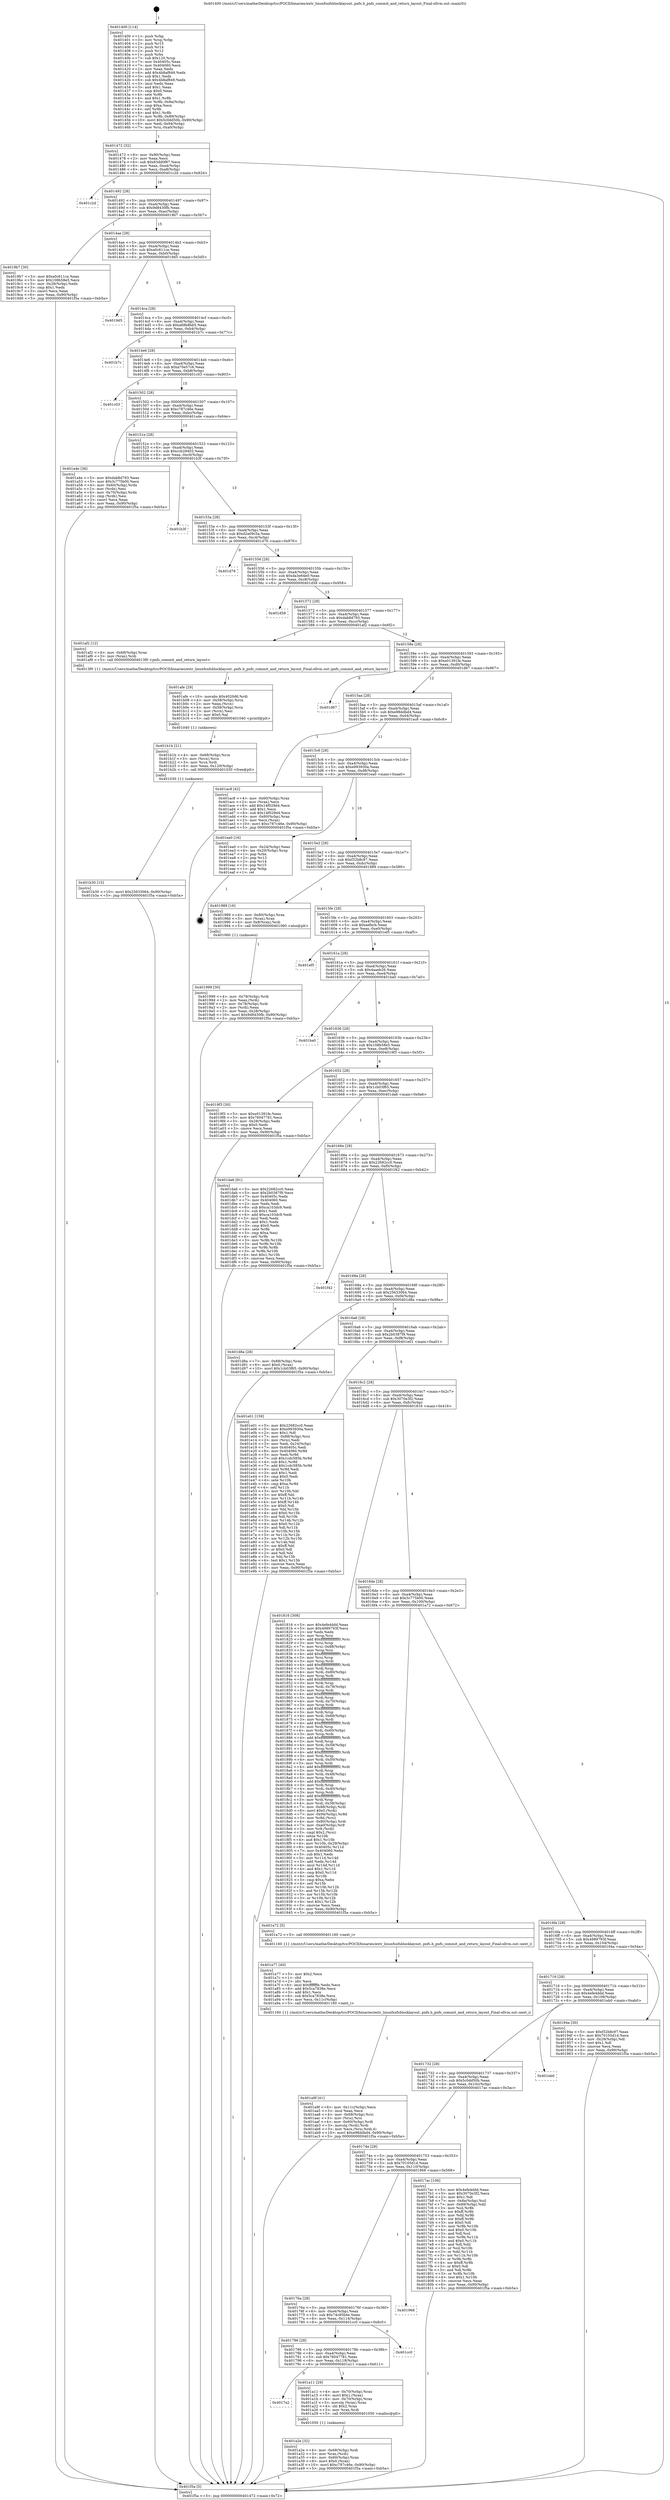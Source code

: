 digraph "0x401400" {
  label = "0x401400 (/mnt/c/Users/mathe/Desktop/tcc/POCII/binaries/extr_linuxfsnfsblocklayout..pnfs.h_pnfs_commit_and_return_layout_Final-ollvm.out::main(0))"
  labelloc = "t"
  node[shape=record]

  Entry [label="",width=0.3,height=0.3,shape=circle,fillcolor=black,style=filled]
  "0x401472" [label="{
     0x401472 [32]\l
     | [instrs]\l
     &nbsp;&nbsp;0x401472 \<+6\>: mov -0x90(%rbp),%eax\l
     &nbsp;&nbsp;0x401478 \<+2\>: mov %eax,%ecx\l
     &nbsp;&nbsp;0x40147a \<+6\>: sub $0x83dd0f87,%ecx\l
     &nbsp;&nbsp;0x401480 \<+6\>: mov %eax,-0xa4(%rbp)\l
     &nbsp;&nbsp;0x401486 \<+6\>: mov %ecx,-0xa8(%rbp)\l
     &nbsp;&nbsp;0x40148c \<+6\>: je 0000000000401c2d \<main+0x82d\>\l
  }"]
  "0x401c2d" [label="{
     0x401c2d\l
  }", style=dashed]
  "0x401492" [label="{
     0x401492 [28]\l
     | [instrs]\l
     &nbsp;&nbsp;0x401492 \<+5\>: jmp 0000000000401497 \<main+0x97\>\l
     &nbsp;&nbsp;0x401497 \<+6\>: mov -0xa4(%rbp),%eax\l
     &nbsp;&nbsp;0x40149d \<+5\>: sub $0x9d8430fb,%eax\l
     &nbsp;&nbsp;0x4014a2 \<+6\>: mov %eax,-0xac(%rbp)\l
     &nbsp;&nbsp;0x4014a8 \<+6\>: je 00000000004019b7 \<main+0x5b7\>\l
  }"]
  Exit [label="",width=0.3,height=0.3,shape=circle,fillcolor=black,style=filled,peripheries=2]
  "0x4019b7" [label="{
     0x4019b7 [30]\l
     | [instrs]\l
     &nbsp;&nbsp;0x4019b7 \<+5\>: mov $0xa0c611ce,%eax\l
     &nbsp;&nbsp;0x4019bc \<+5\>: mov $0x108b58e5,%ecx\l
     &nbsp;&nbsp;0x4019c1 \<+3\>: mov -0x28(%rbp),%edx\l
     &nbsp;&nbsp;0x4019c4 \<+3\>: cmp $0x1,%edx\l
     &nbsp;&nbsp;0x4019c7 \<+3\>: cmovl %ecx,%eax\l
     &nbsp;&nbsp;0x4019ca \<+6\>: mov %eax,-0x90(%rbp)\l
     &nbsp;&nbsp;0x4019d0 \<+5\>: jmp 0000000000401f5a \<main+0xb5a\>\l
  }"]
  "0x4014ae" [label="{
     0x4014ae [28]\l
     | [instrs]\l
     &nbsp;&nbsp;0x4014ae \<+5\>: jmp 00000000004014b3 \<main+0xb3\>\l
     &nbsp;&nbsp;0x4014b3 \<+6\>: mov -0xa4(%rbp),%eax\l
     &nbsp;&nbsp;0x4014b9 \<+5\>: sub $0xa0c611ce,%eax\l
     &nbsp;&nbsp;0x4014be \<+6\>: mov %eax,-0xb0(%rbp)\l
     &nbsp;&nbsp;0x4014c4 \<+6\>: je 00000000004019d5 \<main+0x5d5\>\l
  }"]
  "0x401b30" [label="{
     0x401b30 [15]\l
     | [instrs]\l
     &nbsp;&nbsp;0x401b30 \<+10\>: movl $0x25633064,-0x90(%rbp)\l
     &nbsp;&nbsp;0x401b3a \<+5\>: jmp 0000000000401f5a \<main+0xb5a\>\l
  }"]
  "0x4019d5" [label="{
     0x4019d5\l
  }", style=dashed]
  "0x4014ca" [label="{
     0x4014ca [28]\l
     | [instrs]\l
     &nbsp;&nbsp;0x4014ca \<+5\>: jmp 00000000004014cf \<main+0xcf\>\l
     &nbsp;&nbsp;0x4014cf \<+6\>: mov -0xa4(%rbp),%eax\l
     &nbsp;&nbsp;0x4014d5 \<+5\>: sub $0xa68b8bb5,%eax\l
     &nbsp;&nbsp;0x4014da \<+6\>: mov %eax,-0xb4(%rbp)\l
     &nbsp;&nbsp;0x4014e0 \<+6\>: je 0000000000401b7c \<main+0x77c\>\l
  }"]
  "0x401b1b" [label="{
     0x401b1b [21]\l
     | [instrs]\l
     &nbsp;&nbsp;0x401b1b \<+4\>: mov -0x68(%rbp),%rcx\l
     &nbsp;&nbsp;0x401b1f \<+3\>: mov (%rcx),%rcx\l
     &nbsp;&nbsp;0x401b22 \<+3\>: mov %rcx,%rdi\l
     &nbsp;&nbsp;0x401b25 \<+6\>: mov %eax,-0x120(%rbp)\l
     &nbsp;&nbsp;0x401b2b \<+5\>: call 0000000000401030 \<free@plt\>\l
     | [calls]\l
     &nbsp;&nbsp;0x401030 \{1\} (unknown)\l
  }"]
  "0x401b7c" [label="{
     0x401b7c\l
  }", style=dashed]
  "0x4014e6" [label="{
     0x4014e6 [28]\l
     | [instrs]\l
     &nbsp;&nbsp;0x4014e6 \<+5\>: jmp 00000000004014eb \<main+0xeb\>\l
     &nbsp;&nbsp;0x4014eb \<+6\>: mov -0xa4(%rbp),%eax\l
     &nbsp;&nbsp;0x4014f1 \<+5\>: sub $0xa70e57c6,%eax\l
     &nbsp;&nbsp;0x4014f6 \<+6\>: mov %eax,-0xb8(%rbp)\l
     &nbsp;&nbsp;0x4014fc \<+6\>: je 0000000000401c03 \<main+0x803\>\l
  }"]
  "0x401afe" [label="{
     0x401afe [29]\l
     | [instrs]\l
     &nbsp;&nbsp;0x401afe \<+10\>: movabs $0x4020d6,%rdi\l
     &nbsp;&nbsp;0x401b08 \<+4\>: mov -0x58(%rbp),%rcx\l
     &nbsp;&nbsp;0x401b0c \<+2\>: mov %eax,(%rcx)\l
     &nbsp;&nbsp;0x401b0e \<+4\>: mov -0x58(%rbp),%rcx\l
     &nbsp;&nbsp;0x401b12 \<+2\>: mov (%rcx),%esi\l
     &nbsp;&nbsp;0x401b14 \<+2\>: mov $0x0,%al\l
     &nbsp;&nbsp;0x401b16 \<+5\>: call 0000000000401040 \<printf@plt\>\l
     | [calls]\l
     &nbsp;&nbsp;0x401040 \{1\} (unknown)\l
  }"]
  "0x401c03" [label="{
     0x401c03\l
  }", style=dashed]
  "0x401502" [label="{
     0x401502 [28]\l
     | [instrs]\l
     &nbsp;&nbsp;0x401502 \<+5\>: jmp 0000000000401507 \<main+0x107\>\l
     &nbsp;&nbsp;0x401507 \<+6\>: mov -0xa4(%rbp),%eax\l
     &nbsp;&nbsp;0x40150d \<+5\>: sub $0xc787c46e,%eax\l
     &nbsp;&nbsp;0x401512 \<+6\>: mov %eax,-0xbc(%rbp)\l
     &nbsp;&nbsp;0x401518 \<+6\>: je 0000000000401a4e \<main+0x64e\>\l
  }"]
  "0x401a9f" [label="{
     0x401a9f [41]\l
     | [instrs]\l
     &nbsp;&nbsp;0x401a9f \<+6\>: mov -0x11c(%rbp),%ecx\l
     &nbsp;&nbsp;0x401aa5 \<+3\>: imul %eax,%ecx\l
     &nbsp;&nbsp;0x401aa8 \<+4\>: mov -0x68(%rbp),%rsi\l
     &nbsp;&nbsp;0x401aac \<+3\>: mov (%rsi),%rsi\l
     &nbsp;&nbsp;0x401aaf \<+4\>: mov -0x60(%rbp),%rdi\l
     &nbsp;&nbsp;0x401ab3 \<+3\>: movslq (%rdi),%rdi\l
     &nbsp;&nbsp;0x401ab6 \<+3\>: mov %ecx,(%rsi,%rdi,4)\l
     &nbsp;&nbsp;0x401ab9 \<+10\>: movl $0xe98ddbd4,-0x90(%rbp)\l
     &nbsp;&nbsp;0x401ac3 \<+5\>: jmp 0000000000401f5a \<main+0xb5a\>\l
  }"]
  "0x401a4e" [label="{
     0x401a4e [36]\l
     | [instrs]\l
     &nbsp;&nbsp;0x401a4e \<+5\>: mov $0xdab8d793,%eax\l
     &nbsp;&nbsp;0x401a53 \<+5\>: mov $0x3c775b00,%ecx\l
     &nbsp;&nbsp;0x401a58 \<+4\>: mov -0x60(%rbp),%rdx\l
     &nbsp;&nbsp;0x401a5c \<+2\>: mov (%rdx),%esi\l
     &nbsp;&nbsp;0x401a5e \<+4\>: mov -0x70(%rbp),%rdx\l
     &nbsp;&nbsp;0x401a62 \<+2\>: cmp (%rdx),%esi\l
     &nbsp;&nbsp;0x401a64 \<+3\>: cmovl %ecx,%eax\l
     &nbsp;&nbsp;0x401a67 \<+6\>: mov %eax,-0x90(%rbp)\l
     &nbsp;&nbsp;0x401a6d \<+5\>: jmp 0000000000401f5a \<main+0xb5a\>\l
  }"]
  "0x40151e" [label="{
     0x40151e [28]\l
     | [instrs]\l
     &nbsp;&nbsp;0x40151e \<+5\>: jmp 0000000000401523 \<main+0x123\>\l
     &nbsp;&nbsp;0x401523 \<+6\>: mov -0xa4(%rbp),%eax\l
     &nbsp;&nbsp;0x401529 \<+5\>: sub $0xccb28403,%eax\l
     &nbsp;&nbsp;0x40152e \<+6\>: mov %eax,-0xc0(%rbp)\l
     &nbsp;&nbsp;0x401534 \<+6\>: je 0000000000401b3f \<main+0x73f\>\l
  }"]
  "0x401a77" [label="{
     0x401a77 [40]\l
     | [instrs]\l
     &nbsp;&nbsp;0x401a77 \<+5\>: mov $0x2,%ecx\l
     &nbsp;&nbsp;0x401a7c \<+1\>: cltd\l
     &nbsp;&nbsp;0x401a7d \<+2\>: idiv %ecx\l
     &nbsp;&nbsp;0x401a7f \<+6\>: imul $0xfffffffe,%edx,%ecx\l
     &nbsp;&nbsp;0x401a85 \<+6\>: add $0x5ca7838e,%ecx\l
     &nbsp;&nbsp;0x401a8b \<+3\>: add $0x1,%ecx\l
     &nbsp;&nbsp;0x401a8e \<+6\>: sub $0x5ca7838e,%ecx\l
     &nbsp;&nbsp;0x401a94 \<+6\>: mov %ecx,-0x11c(%rbp)\l
     &nbsp;&nbsp;0x401a9a \<+5\>: call 0000000000401160 \<next_i\>\l
     | [calls]\l
     &nbsp;&nbsp;0x401160 \{1\} (/mnt/c/Users/mathe/Desktop/tcc/POCII/binaries/extr_linuxfsnfsblocklayout..pnfs.h_pnfs_commit_and_return_layout_Final-ollvm.out::next_i)\l
  }"]
  "0x401b3f" [label="{
     0x401b3f\l
  }", style=dashed]
  "0x40153a" [label="{
     0x40153a [28]\l
     | [instrs]\l
     &nbsp;&nbsp;0x40153a \<+5\>: jmp 000000000040153f \<main+0x13f\>\l
     &nbsp;&nbsp;0x40153f \<+6\>: mov -0xa4(%rbp),%eax\l
     &nbsp;&nbsp;0x401545 \<+5\>: sub $0xd2a09c5a,%eax\l
     &nbsp;&nbsp;0x40154a \<+6\>: mov %eax,-0xc4(%rbp)\l
     &nbsp;&nbsp;0x401550 \<+6\>: je 0000000000401d76 \<main+0x976\>\l
  }"]
  "0x401a2e" [label="{
     0x401a2e [32]\l
     | [instrs]\l
     &nbsp;&nbsp;0x401a2e \<+4\>: mov -0x68(%rbp),%rdi\l
     &nbsp;&nbsp;0x401a32 \<+3\>: mov %rax,(%rdi)\l
     &nbsp;&nbsp;0x401a35 \<+4\>: mov -0x60(%rbp),%rax\l
     &nbsp;&nbsp;0x401a39 \<+6\>: movl $0x0,(%rax)\l
     &nbsp;&nbsp;0x401a3f \<+10\>: movl $0xc787c46e,-0x90(%rbp)\l
     &nbsp;&nbsp;0x401a49 \<+5\>: jmp 0000000000401f5a \<main+0xb5a\>\l
  }"]
  "0x401d76" [label="{
     0x401d76\l
  }", style=dashed]
  "0x401556" [label="{
     0x401556 [28]\l
     | [instrs]\l
     &nbsp;&nbsp;0x401556 \<+5\>: jmp 000000000040155b \<main+0x15b\>\l
     &nbsp;&nbsp;0x40155b \<+6\>: mov -0xa4(%rbp),%eax\l
     &nbsp;&nbsp;0x401561 \<+5\>: sub $0xda3e64e0,%eax\l
     &nbsp;&nbsp;0x401566 \<+6\>: mov %eax,-0xc8(%rbp)\l
     &nbsp;&nbsp;0x40156c \<+6\>: je 0000000000401d58 \<main+0x958\>\l
  }"]
  "0x4017a2" [label="{
     0x4017a2\l
  }", style=dashed]
  "0x401d58" [label="{
     0x401d58\l
  }", style=dashed]
  "0x401572" [label="{
     0x401572 [28]\l
     | [instrs]\l
     &nbsp;&nbsp;0x401572 \<+5\>: jmp 0000000000401577 \<main+0x177\>\l
     &nbsp;&nbsp;0x401577 \<+6\>: mov -0xa4(%rbp),%eax\l
     &nbsp;&nbsp;0x40157d \<+5\>: sub $0xdab8d793,%eax\l
     &nbsp;&nbsp;0x401582 \<+6\>: mov %eax,-0xcc(%rbp)\l
     &nbsp;&nbsp;0x401588 \<+6\>: je 0000000000401af2 \<main+0x6f2\>\l
  }"]
  "0x401a11" [label="{
     0x401a11 [29]\l
     | [instrs]\l
     &nbsp;&nbsp;0x401a11 \<+4\>: mov -0x70(%rbp),%rax\l
     &nbsp;&nbsp;0x401a15 \<+6\>: movl $0x1,(%rax)\l
     &nbsp;&nbsp;0x401a1b \<+4\>: mov -0x70(%rbp),%rax\l
     &nbsp;&nbsp;0x401a1f \<+3\>: movslq (%rax),%rax\l
     &nbsp;&nbsp;0x401a22 \<+4\>: shl $0x2,%rax\l
     &nbsp;&nbsp;0x401a26 \<+3\>: mov %rax,%rdi\l
     &nbsp;&nbsp;0x401a29 \<+5\>: call 0000000000401050 \<malloc@plt\>\l
     | [calls]\l
     &nbsp;&nbsp;0x401050 \{1\} (unknown)\l
  }"]
  "0x401af2" [label="{
     0x401af2 [12]\l
     | [instrs]\l
     &nbsp;&nbsp;0x401af2 \<+4\>: mov -0x68(%rbp),%rax\l
     &nbsp;&nbsp;0x401af6 \<+3\>: mov (%rax),%rdi\l
     &nbsp;&nbsp;0x401af9 \<+5\>: call 00000000004013f0 \<pnfs_commit_and_return_layout\>\l
     | [calls]\l
     &nbsp;&nbsp;0x4013f0 \{1\} (/mnt/c/Users/mathe/Desktop/tcc/POCII/binaries/extr_linuxfsnfsblocklayout..pnfs.h_pnfs_commit_and_return_layout_Final-ollvm.out::pnfs_commit_and_return_layout)\l
  }"]
  "0x40158e" [label="{
     0x40158e [28]\l
     | [instrs]\l
     &nbsp;&nbsp;0x40158e \<+5\>: jmp 0000000000401593 \<main+0x193\>\l
     &nbsp;&nbsp;0x401593 \<+6\>: mov -0xa4(%rbp),%eax\l
     &nbsp;&nbsp;0x401599 \<+5\>: sub $0xe01391fe,%eax\l
     &nbsp;&nbsp;0x40159e \<+6\>: mov %eax,-0xd0(%rbp)\l
     &nbsp;&nbsp;0x4015a4 \<+6\>: je 0000000000401d67 \<main+0x967\>\l
  }"]
  "0x401786" [label="{
     0x401786 [28]\l
     | [instrs]\l
     &nbsp;&nbsp;0x401786 \<+5\>: jmp 000000000040178b \<main+0x38b\>\l
     &nbsp;&nbsp;0x40178b \<+6\>: mov -0xa4(%rbp),%eax\l
     &nbsp;&nbsp;0x401791 \<+5\>: sub $0x76047781,%eax\l
     &nbsp;&nbsp;0x401796 \<+6\>: mov %eax,-0x118(%rbp)\l
     &nbsp;&nbsp;0x40179c \<+6\>: je 0000000000401a11 \<main+0x611\>\l
  }"]
  "0x401d67" [label="{
     0x401d67\l
  }", style=dashed]
  "0x4015aa" [label="{
     0x4015aa [28]\l
     | [instrs]\l
     &nbsp;&nbsp;0x4015aa \<+5\>: jmp 00000000004015af \<main+0x1af\>\l
     &nbsp;&nbsp;0x4015af \<+6\>: mov -0xa4(%rbp),%eax\l
     &nbsp;&nbsp;0x4015b5 \<+5\>: sub $0xe98ddbd4,%eax\l
     &nbsp;&nbsp;0x4015ba \<+6\>: mov %eax,-0xd4(%rbp)\l
     &nbsp;&nbsp;0x4015c0 \<+6\>: je 0000000000401ac8 \<main+0x6c8\>\l
  }"]
  "0x401cc0" [label="{
     0x401cc0\l
  }", style=dashed]
  "0x401ac8" [label="{
     0x401ac8 [42]\l
     | [instrs]\l
     &nbsp;&nbsp;0x401ac8 \<+4\>: mov -0x60(%rbp),%rax\l
     &nbsp;&nbsp;0x401acc \<+2\>: mov (%rax),%ecx\l
     &nbsp;&nbsp;0x401ace \<+6\>: add $0x14f029d4,%ecx\l
     &nbsp;&nbsp;0x401ad4 \<+3\>: add $0x1,%ecx\l
     &nbsp;&nbsp;0x401ad7 \<+6\>: sub $0x14f029d4,%ecx\l
     &nbsp;&nbsp;0x401add \<+4\>: mov -0x60(%rbp),%rax\l
     &nbsp;&nbsp;0x401ae1 \<+2\>: mov %ecx,(%rax)\l
     &nbsp;&nbsp;0x401ae3 \<+10\>: movl $0xc787c46e,-0x90(%rbp)\l
     &nbsp;&nbsp;0x401aed \<+5\>: jmp 0000000000401f5a \<main+0xb5a\>\l
  }"]
  "0x4015c6" [label="{
     0x4015c6 [28]\l
     | [instrs]\l
     &nbsp;&nbsp;0x4015c6 \<+5\>: jmp 00000000004015cb \<main+0x1cb\>\l
     &nbsp;&nbsp;0x4015cb \<+6\>: mov -0xa4(%rbp),%eax\l
     &nbsp;&nbsp;0x4015d1 \<+5\>: sub $0xe993930a,%eax\l
     &nbsp;&nbsp;0x4015d6 \<+6\>: mov %eax,-0xd8(%rbp)\l
     &nbsp;&nbsp;0x4015dc \<+6\>: je 0000000000401ea0 \<main+0xaa0\>\l
  }"]
  "0x40176a" [label="{
     0x40176a [28]\l
     | [instrs]\l
     &nbsp;&nbsp;0x40176a \<+5\>: jmp 000000000040176f \<main+0x36f\>\l
     &nbsp;&nbsp;0x40176f \<+6\>: mov -0xa4(%rbp),%eax\l
     &nbsp;&nbsp;0x401775 \<+5\>: sub $0x74c95b4e,%eax\l
     &nbsp;&nbsp;0x40177a \<+6\>: mov %eax,-0x114(%rbp)\l
     &nbsp;&nbsp;0x401780 \<+6\>: je 0000000000401cc0 \<main+0x8c0\>\l
  }"]
  "0x401ea0" [label="{
     0x401ea0 [16]\l
     | [instrs]\l
     &nbsp;&nbsp;0x401ea0 \<+3\>: mov -0x24(%rbp),%eax\l
     &nbsp;&nbsp;0x401ea3 \<+4\>: lea -0x20(%rbp),%rsp\l
     &nbsp;&nbsp;0x401ea7 \<+1\>: pop %rbx\l
     &nbsp;&nbsp;0x401ea8 \<+2\>: pop %r12\l
     &nbsp;&nbsp;0x401eaa \<+2\>: pop %r14\l
     &nbsp;&nbsp;0x401eac \<+2\>: pop %r15\l
     &nbsp;&nbsp;0x401eae \<+1\>: pop %rbp\l
     &nbsp;&nbsp;0x401eaf \<+1\>: ret\l
  }"]
  "0x4015e2" [label="{
     0x4015e2 [28]\l
     | [instrs]\l
     &nbsp;&nbsp;0x4015e2 \<+5\>: jmp 00000000004015e7 \<main+0x1e7\>\l
     &nbsp;&nbsp;0x4015e7 \<+6\>: mov -0xa4(%rbp),%eax\l
     &nbsp;&nbsp;0x4015ed \<+5\>: sub $0xf32b8c97,%eax\l
     &nbsp;&nbsp;0x4015f2 \<+6\>: mov %eax,-0xdc(%rbp)\l
     &nbsp;&nbsp;0x4015f8 \<+6\>: je 0000000000401989 \<main+0x589\>\l
  }"]
  "0x401968" [label="{
     0x401968\l
  }", style=dashed]
  "0x401989" [label="{
     0x401989 [16]\l
     | [instrs]\l
     &nbsp;&nbsp;0x401989 \<+4\>: mov -0x80(%rbp),%rax\l
     &nbsp;&nbsp;0x40198d \<+3\>: mov (%rax),%rax\l
     &nbsp;&nbsp;0x401990 \<+4\>: mov 0x8(%rax),%rdi\l
     &nbsp;&nbsp;0x401994 \<+5\>: call 0000000000401060 \<atoi@plt\>\l
     | [calls]\l
     &nbsp;&nbsp;0x401060 \{1\} (unknown)\l
  }"]
  "0x4015fe" [label="{
     0x4015fe [28]\l
     | [instrs]\l
     &nbsp;&nbsp;0x4015fe \<+5\>: jmp 0000000000401603 \<main+0x203\>\l
     &nbsp;&nbsp;0x401603 \<+6\>: mov -0xa4(%rbp),%eax\l
     &nbsp;&nbsp;0x401609 \<+5\>: sub $0xaefecb,%eax\l
     &nbsp;&nbsp;0x40160e \<+6\>: mov %eax,-0xe0(%rbp)\l
     &nbsp;&nbsp;0x401614 \<+6\>: je 0000000000401ef5 \<main+0xaf5\>\l
  }"]
  "0x401999" [label="{
     0x401999 [30]\l
     | [instrs]\l
     &nbsp;&nbsp;0x401999 \<+4\>: mov -0x78(%rbp),%rdi\l
     &nbsp;&nbsp;0x40199d \<+2\>: mov %eax,(%rdi)\l
     &nbsp;&nbsp;0x40199f \<+4\>: mov -0x78(%rbp),%rdi\l
     &nbsp;&nbsp;0x4019a3 \<+2\>: mov (%rdi),%eax\l
     &nbsp;&nbsp;0x4019a5 \<+3\>: mov %eax,-0x28(%rbp)\l
     &nbsp;&nbsp;0x4019a8 \<+10\>: movl $0x9d8430fb,-0x90(%rbp)\l
     &nbsp;&nbsp;0x4019b2 \<+5\>: jmp 0000000000401f5a \<main+0xb5a\>\l
  }"]
  "0x401ef5" [label="{
     0x401ef5\l
  }", style=dashed]
  "0x40161a" [label="{
     0x40161a [28]\l
     | [instrs]\l
     &nbsp;&nbsp;0x40161a \<+5\>: jmp 000000000040161f \<main+0x21f\>\l
     &nbsp;&nbsp;0x40161f \<+6\>: mov -0xa4(%rbp),%eax\l
     &nbsp;&nbsp;0x401625 \<+5\>: sub $0x4aaeb26,%eax\l
     &nbsp;&nbsp;0x40162a \<+6\>: mov %eax,-0xe4(%rbp)\l
     &nbsp;&nbsp;0x401630 \<+6\>: je 0000000000401ba0 \<main+0x7a0\>\l
  }"]
  "0x401400" [label="{
     0x401400 [114]\l
     | [instrs]\l
     &nbsp;&nbsp;0x401400 \<+1\>: push %rbp\l
     &nbsp;&nbsp;0x401401 \<+3\>: mov %rsp,%rbp\l
     &nbsp;&nbsp;0x401404 \<+2\>: push %r15\l
     &nbsp;&nbsp;0x401406 \<+2\>: push %r14\l
     &nbsp;&nbsp;0x401408 \<+2\>: push %r12\l
     &nbsp;&nbsp;0x40140a \<+1\>: push %rbx\l
     &nbsp;&nbsp;0x40140b \<+7\>: sub $0x120,%rsp\l
     &nbsp;&nbsp;0x401412 \<+7\>: mov 0x40405c,%eax\l
     &nbsp;&nbsp;0x401419 \<+7\>: mov 0x404060,%ecx\l
     &nbsp;&nbsp;0x401420 \<+2\>: mov %eax,%edx\l
     &nbsp;&nbsp;0x401422 \<+6\>: add $0x4b8af849,%edx\l
     &nbsp;&nbsp;0x401428 \<+3\>: sub $0x1,%edx\l
     &nbsp;&nbsp;0x40142b \<+6\>: sub $0x4b8af849,%edx\l
     &nbsp;&nbsp;0x401431 \<+3\>: imul %edx,%eax\l
     &nbsp;&nbsp;0x401434 \<+3\>: and $0x1,%eax\l
     &nbsp;&nbsp;0x401437 \<+3\>: cmp $0x0,%eax\l
     &nbsp;&nbsp;0x40143a \<+4\>: sete %r8b\l
     &nbsp;&nbsp;0x40143e \<+4\>: and $0x1,%r8b\l
     &nbsp;&nbsp;0x401442 \<+7\>: mov %r8b,-0x8a(%rbp)\l
     &nbsp;&nbsp;0x401449 \<+3\>: cmp $0xa,%ecx\l
     &nbsp;&nbsp;0x40144c \<+4\>: setl %r8b\l
     &nbsp;&nbsp;0x401450 \<+4\>: and $0x1,%r8b\l
     &nbsp;&nbsp;0x401454 \<+7\>: mov %r8b,-0x89(%rbp)\l
     &nbsp;&nbsp;0x40145b \<+10\>: movl $0x5c0dd50b,-0x90(%rbp)\l
     &nbsp;&nbsp;0x401465 \<+6\>: mov %edi,-0x94(%rbp)\l
     &nbsp;&nbsp;0x40146b \<+7\>: mov %rsi,-0xa0(%rbp)\l
  }"]
  "0x401ba0" [label="{
     0x401ba0\l
  }", style=dashed]
  "0x401636" [label="{
     0x401636 [28]\l
     | [instrs]\l
     &nbsp;&nbsp;0x401636 \<+5\>: jmp 000000000040163b \<main+0x23b\>\l
     &nbsp;&nbsp;0x40163b \<+6\>: mov -0xa4(%rbp),%eax\l
     &nbsp;&nbsp;0x401641 \<+5\>: sub $0x108b58e5,%eax\l
     &nbsp;&nbsp;0x401646 \<+6\>: mov %eax,-0xe8(%rbp)\l
     &nbsp;&nbsp;0x40164c \<+6\>: je 00000000004019f3 \<main+0x5f3\>\l
  }"]
  "0x401f5a" [label="{
     0x401f5a [5]\l
     | [instrs]\l
     &nbsp;&nbsp;0x401f5a \<+5\>: jmp 0000000000401472 \<main+0x72\>\l
  }"]
  "0x4019f3" [label="{
     0x4019f3 [30]\l
     | [instrs]\l
     &nbsp;&nbsp;0x4019f3 \<+5\>: mov $0xe01391fe,%eax\l
     &nbsp;&nbsp;0x4019f8 \<+5\>: mov $0x76047781,%ecx\l
     &nbsp;&nbsp;0x4019fd \<+3\>: mov -0x28(%rbp),%edx\l
     &nbsp;&nbsp;0x401a00 \<+3\>: cmp $0x0,%edx\l
     &nbsp;&nbsp;0x401a03 \<+3\>: cmove %ecx,%eax\l
     &nbsp;&nbsp;0x401a06 \<+6\>: mov %eax,-0x90(%rbp)\l
     &nbsp;&nbsp;0x401a0c \<+5\>: jmp 0000000000401f5a \<main+0xb5a\>\l
  }"]
  "0x401652" [label="{
     0x401652 [28]\l
     | [instrs]\l
     &nbsp;&nbsp;0x401652 \<+5\>: jmp 0000000000401657 \<main+0x257\>\l
     &nbsp;&nbsp;0x401657 \<+6\>: mov -0xa4(%rbp),%eax\l
     &nbsp;&nbsp;0x40165d \<+5\>: sub $0x1cb03f65,%eax\l
     &nbsp;&nbsp;0x401662 \<+6\>: mov %eax,-0xec(%rbp)\l
     &nbsp;&nbsp;0x401668 \<+6\>: je 0000000000401da6 \<main+0x9a6\>\l
  }"]
  "0x40174e" [label="{
     0x40174e [28]\l
     | [instrs]\l
     &nbsp;&nbsp;0x40174e \<+5\>: jmp 0000000000401753 \<main+0x353\>\l
     &nbsp;&nbsp;0x401753 \<+6\>: mov -0xa4(%rbp),%eax\l
     &nbsp;&nbsp;0x401759 \<+5\>: sub $0x70105d1d,%eax\l
     &nbsp;&nbsp;0x40175e \<+6\>: mov %eax,-0x110(%rbp)\l
     &nbsp;&nbsp;0x401764 \<+6\>: je 0000000000401968 \<main+0x568\>\l
  }"]
  "0x401da6" [label="{
     0x401da6 [91]\l
     | [instrs]\l
     &nbsp;&nbsp;0x401da6 \<+5\>: mov $0x22682cc0,%eax\l
     &nbsp;&nbsp;0x401dab \<+5\>: mov $0x2b0387f9,%ecx\l
     &nbsp;&nbsp;0x401db0 \<+7\>: mov 0x40405c,%edx\l
     &nbsp;&nbsp;0x401db7 \<+7\>: mov 0x404060,%esi\l
     &nbsp;&nbsp;0x401dbe \<+2\>: mov %edx,%edi\l
     &nbsp;&nbsp;0x401dc0 \<+6\>: sub $0xca103dc9,%edi\l
     &nbsp;&nbsp;0x401dc6 \<+3\>: sub $0x1,%edi\l
     &nbsp;&nbsp;0x401dc9 \<+6\>: add $0xca103dc9,%edi\l
     &nbsp;&nbsp;0x401dcf \<+3\>: imul %edi,%edx\l
     &nbsp;&nbsp;0x401dd2 \<+3\>: and $0x1,%edx\l
     &nbsp;&nbsp;0x401dd5 \<+3\>: cmp $0x0,%edx\l
     &nbsp;&nbsp;0x401dd8 \<+4\>: sete %r8b\l
     &nbsp;&nbsp;0x401ddc \<+3\>: cmp $0xa,%esi\l
     &nbsp;&nbsp;0x401ddf \<+4\>: setl %r9b\l
     &nbsp;&nbsp;0x401de3 \<+3\>: mov %r8b,%r10b\l
     &nbsp;&nbsp;0x401de6 \<+3\>: and %r9b,%r10b\l
     &nbsp;&nbsp;0x401de9 \<+3\>: xor %r9b,%r8b\l
     &nbsp;&nbsp;0x401dec \<+3\>: or %r8b,%r10b\l
     &nbsp;&nbsp;0x401def \<+4\>: test $0x1,%r10b\l
     &nbsp;&nbsp;0x401df3 \<+3\>: cmovne %ecx,%eax\l
     &nbsp;&nbsp;0x401df6 \<+6\>: mov %eax,-0x90(%rbp)\l
     &nbsp;&nbsp;0x401dfc \<+5\>: jmp 0000000000401f5a \<main+0xb5a\>\l
  }"]
  "0x40166e" [label="{
     0x40166e [28]\l
     | [instrs]\l
     &nbsp;&nbsp;0x40166e \<+5\>: jmp 0000000000401673 \<main+0x273\>\l
     &nbsp;&nbsp;0x401673 \<+6\>: mov -0xa4(%rbp),%eax\l
     &nbsp;&nbsp;0x401679 \<+5\>: sub $0x22682cc0,%eax\l
     &nbsp;&nbsp;0x40167e \<+6\>: mov %eax,-0xf0(%rbp)\l
     &nbsp;&nbsp;0x401684 \<+6\>: je 0000000000401f42 \<main+0xb42\>\l
  }"]
  "0x4017ac" [label="{
     0x4017ac [106]\l
     | [instrs]\l
     &nbsp;&nbsp;0x4017ac \<+5\>: mov $0x4efe4ddd,%eax\l
     &nbsp;&nbsp;0x4017b1 \<+5\>: mov $0x3070e3f2,%ecx\l
     &nbsp;&nbsp;0x4017b6 \<+2\>: mov $0x1,%dl\l
     &nbsp;&nbsp;0x4017b8 \<+7\>: mov -0x8a(%rbp),%sil\l
     &nbsp;&nbsp;0x4017bf \<+7\>: mov -0x89(%rbp),%dil\l
     &nbsp;&nbsp;0x4017c6 \<+3\>: mov %sil,%r8b\l
     &nbsp;&nbsp;0x4017c9 \<+4\>: xor $0xff,%r8b\l
     &nbsp;&nbsp;0x4017cd \<+3\>: mov %dil,%r9b\l
     &nbsp;&nbsp;0x4017d0 \<+4\>: xor $0xff,%r9b\l
     &nbsp;&nbsp;0x4017d4 \<+3\>: xor $0x0,%dl\l
     &nbsp;&nbsp;0x4017d7 \<+3\>: mov %r8b,%r10b\l
     &nbsp;&nbsp;0x4017da \<+4\>: and $0x0,%r10b\l
     &nbsp;&nbsp;0x4017de \<+3\>: and %dl,%sil\l
     &nbsp;&nbsp;0x4017e1 \<+3\>: mov %r9b,%r11b\l
     &nbsp;&nbsp;0x4017e4 \<+4\>: and $0x0,%r11b\l
     &nbsp;&nbsp;0x4017e8 \<+3\>: and %dl,%dil\l
     &nbsp;&nbsp;0x4017eb \<+3\>: or %sil,%r10b\l
     &nbsp;&nbsp;0x4017ee \<+3\>: or %dil,%r11b\l
     &nbsp;&nbsp;0x4017f1 \<+3\>: xor %r11b,%r10b\l
     &nbsp;&nbsp;0x4017f4 \<+3\>: or %r9b,%r8b\l
     &nbsp;&nbsp;0x4017f7 \<+4\>: xor $0xff,%r8b\l
     &nbsp;&nbsp;0x4017fb \<+3\>: or $0x0,%dl\l
     &nbsp;&nbsp;0x4017fe \<+3\>: and %dl,%r8b\l
     &nbsp;&nbsp;0x401801 \<+3\>: or %r8b,%r10b\l
     &nbsp;&nbsp;0x401804 \<+4\>: test $0x1,%r10b\l
     &nbsp;&nbsp;0x401808 \<+3\>: cmovne %ecx,%eax\l
     &nbsp;&nbsp;0x40180b \<+6\>: mov %eax,-0x90(%rbp)\l
     &nbsp;&nbsp;0x401811 \<+5\>: jmp 0000000000401f5a \<main+0xb5a\>\l
  }"]
  "0x401f42" [label="{
     0x401f42\l
  }", style=dashed]
  "0x40168a" [label="{
     0x40168a [28]\l
     | [instrs]\l
     &nbsp;&nbsp;0x40168a \<+5\>: jmp 000000000040168f \<main+0x28f\>\l
     &nbsp;&nbsp;0x40168f \<+6\>: mov -0xa4(%rbp),%eax\l
     &nbsp;&nbsp;0x401695 \<+5\>: sub $0x25633064,%eax\l
     &nbsp;&nbsp;0x40169a \<+6\>: mov %eax,-0xf4(%rbp)\l
     &nbsp;&nbsp;0x4016a0 \<+6\>: je 0000000000401d8a \<main+0x98a\>\l
  }"]
  "0x401732" [label="{
     0x401732 [28]\l
     | [instrs]\l
     &nbsp;&nbsp;0x401732 \<+5\>: jmp 0000000000401737 \<main+0x337\>\l
     &nbsp;&nbsp;0x401737 \<+6\>: mov -0xa4(%rbp),%eax\l
     &nbsp;&nbsp;0x40173d \<+5\>: sub $0x5c0dd50b,%eax\l
     &nbsp;&nbsp;0x401742 \<+6\>: mov %eax,-0x10c(%rbp)\l
     &nbsp;&nbsp;0x401748 \<+6\>: je 00000000004017ac \<main+0x3ac\>\l
  }"]
  "0x401d8a" [label="{
     0x401d8a [28]\l
     | [instrs]\l
     &nbsp;&nbsp;0x401d8a \<+7\>: mov -0x88(%rbp),%rax\l
     &nbsp;&nbsp;0x401d91 \<+6\>: movl $0x0,(%rax)\l
     &nbsp;&nbsp;0x401d97 \<+10\>: movl $0x1cb03f65,-0x90(%rbp)\l
     &nbsp;&nbsp;0x401da1 \<+5\>: jmp 0000000000401f5a \<main+0xb5a\>\l
  }"]
  "0x4016a6" [label="{
     0x4016a6 [28]\l
     | [instrs]\l
     &nbsp;&nbsp;0x4016a6 \<+5\>: jmp 00000000004016ab \<main+0x2ab\>\l
     &nbsp;&nbsp;0x4016ab \<+6\>: mov -0xa4(%rbp),%eax\l
     &nbsp;&nbsp;0x4016b1 \<+5\>: sub $0x2b0387f9,%eax\l
     &nbsp;&nbsp;0x4016b6 \<+6\>: mov %eax,-0xf8(%rbp)\l
     &nbsp;&nbsp;0x4016bc \<+6\>: je 0000000000401e01 \<main+0xa01\>\l
  }"]
  "0x401eb0" [label="{
     0x401eb0\l
  }", style=dashed]
  "0x401e01" [label="{
     0x401e01 [159]\l
     | [instrs]\l
     &nbsp;&nbsp;0x401e01 \<+5\>: mov $0x22682cc0,%eax\l
     &nbsp;&nbsp;0x401e06 \<+5\>: mov $0xe993930a,%ecx\l
     &nbsp;&nbsp;0x401e0b \<+2\>: mov $0x1,%dl\l
     &nbsp;&nbsp;0x401e0d \<+7\>: mov -0x88(%rbp),%rsi\l
     &nbsp;&nbsp;0x401e14 \<+2\>: mov (%rsi),%edi\l
     &nbsp;&nbsp;0x401e16 \<+3\>: mov %edi,-0x24(%rbp)\l
     &nbsp;&nbsp;0x401e19 \<+7\>: mov 0x40405c,%edi\l
     &nbsp;&nbsp;0x401e20 \<+8\>: mov 0x404060,%r8d\l
     &nbsp;&nbsp;0x401e28 \<+3\>: mov %edi,%r9d\l
     &nbsp;&nbsp;0x401e2b \<+7\>: sub $0x1cdc585b,%r9d\l
     &nbsp;&nbsp;0x401e32 \<+4\>: sub $0x1,%r9d\l
     &nbsp;&nbsp;0x401e36 \<+7\>: add $0x1cdc585b,%r9d\l
     &nbsp;&nbsp;0x401e3d \<+4\>: imul %r9d,%edi\l
     &nbsp;&nbsp;0x401e41 \<+3\>: and $0x1,%edi\l
     &nbsp;&nbsp;0x401e44 \<+3\>: cmp $0x0,%edi\l
     &nbsp;&nbsp;0x401e47 \<+4\>: sete %r10b\l
     &nbsp;&nbsp;0x401e4b \<+4\>: cmp $0xa,%r8d\l
     &nbsp;&nbsp;0x401e4f \<+4\>: setl %r11b\l
     &nbsp;&nbsp;0x401e53 \<+3\>: mov %r10b,%bl\l
     &nbsp;&nbsp;0x401e56 \<+3\>: xor $0xff,%bl\l
     &nbsp;&nbsp;0x401e59 \<+3\>: mov %r11b,%r14b\l
     &nbsp;&nbsp;0x401e5c \<+4\>: xor $0xff,%r14b\l
     &nbsp;&nbsp;0x401e60 \<+3\>: xor $0x0,%dl\l
     &nbsp;&nbsp;0x401e63 \<+3\>: mov %bl,%r15b\l
     &nbsp;&nbsp;0x401e66 \<+4\>: and $0x0,%r15b\l
     &nbsp;&nbsp;0x401e6a \<+3\>: and %dl,%r10b\l
     &nbsp;&nbsp;0x401e6d \<+3\>: mov %r14b,%r12b\l
     &nbsp;&nbsp;0x401e70 \<+4\>: and $0x0,%r12b\l
     &nbsp;&nbsp;0x401e74 \<+3\>: and %dl,%r11b\l
     &nbsp;&nbsp;0x401e77 \<+3\>: or %r10b,%r15b\l
     &nbsp;&nbsp;0x401e7a \<+3\>: or %r11b,%r12b\l
     &nbsp;&nbsp;0x401e7d \<+3\>: xor %r12b,%r15b\l
     &nbsp;&nbsp;0x401e80 \<+3\>: or %r14b,%bl\l
     &nbsp;&nbsp;0x401e83 \<+3\>: xor $0xff,%bl\l
     &nbsp;&nbsp;0x401e86 \<+3\>: or $0x0,%dl\l
     &nbsp;&nbsp;0x401e89 \<+2\>: and %dl,%bl\l
     &nbsp;&nbsp;0x401e8b \<+3\>: or %bl,%r15b\l
     &nbsp;&nbsp;0x401e8e \<+4\>: test $0x1,%r15b\l
     &nbsp;&nbsp;0x401e92 \<+3\>: cmovne %ecx,%eax\l
     &nbsp;&nbsp;0x401e95 \<+6\>: mov %eax,-0x90(%rbp)\l
     &nbsp;&nbsp;0x401e9b \<+5\>: jmp 0000000000401f5a \<main+0xb5a\>\l
  }"]
  "0x4016c2" [label="{
     0x4016c2 [28]\l
     | [instrs]\l
     &nbsp;&nbsp;0x4016c2 \<+5\>: jmp 00000000004016c7 \<main+0x2c7\>\l
     &nbsp;&nbsp;0x4016c7 \<+6\>: mov -0xa4(%rbp),%eax\l
     &nbsp;&nbsp;0x4016cd \<+5\>: sub $0x3070e3f2,%eax\l
     &nbsp;&nbsp;0x4016d2 \<+6\>: mov %eax,-0xfc(%rbp)\l
     &nbsp;&nbsp;0x4016d8 \<+6\>: je 0000000000401816 \<main+0x416\>\l
  }"]
  "0x401716" [label="{
     0x401716 [28]\l
     | [instrs]\l
     &nbsp;&nbsp;0x401716 \<+5\>: jmp 000000000040171b \<main+0x31b\>\l
     &nbsp;&nbsp;0x40171b \<+6\>: mov -0xa4(%rbp),%eax\l
     &nbsp;&nbsp;0x401721 \<+5\>: sub $0x4efe4ddd,%eax\l
     &nbsp;&nbsp;0x401726 \<+6\>: mov %eax,-0x108(%rbp)\l
     &nbsp;&nbsp;0x40172c \<+6\>: je 0000000000401eb0 \<main+0xab0\>\l
  }"]
  "0x401816" [label="{
     0x401816 [308]\l
     | [instrs]\l
     &nbsp;&nbsp;0x401816 \<+5\>: mov $0x4efe4ddd,%eax\l
     &nbsp;&nbsp;0x40181b \<+5\>: mov $0x4989793f,%ecx\l
     &nbsp;&nbsp;0x401820 \<+2\>: xor %edx,%edx\l
     &nbsp;&nbsp;0x401822 \<+3\>: mov %rsp,%rsi\l
     &nbsp;&nbsp;0x401825 \<+4\>: add $0xfffffffffffffff0,%rsi\l
     &nbsp;&nbsp;0x401829 \<+3\>: mov %rsi,%rsp\l
     &nbsp;&nbsp;0x40182c \<+7\>: mov %rsi,-0x88(%rbp)\l
     &nbsp;&nbsp;0x401833 \<+3\>: mov %rsp,%rsi\l
     &nbsp;&nbsp;0x401836 \<+4\>: add $0xfffffffffffffff0,%rsi\l
     &nbsp;&nbsp;0x40183a \<+3\>: mov %rsi,%rsp\l
     &nbsp;&nbsp;0x40183d \<+3\>: mov %rsp,%rdi\l
     &nbsp;&nbsp;0x401840 \<+4\>: add $0xfffffffffffffff0,%rdi\l
     &nbsp;&nbsp;0x401844 \<+3\>: mov %rdi,%rsp\l
     &nbsp;&nbsp;0x401847 \<+4\>: mov %rdi,-0x80(%rbp)\l
     &nbsp;&nbsp;0x40184b \<+3\>: mov %rsp,%rdi\l
     &nbsp;&nbsp;0x40184e \<+4\>: add $0xfffffffffffffff0,%rdi\l
     &nbsp;&nbsp;0x401852 \<+3\>: mov %rdi,%rsp\l
     &nbsp;&nbsp;0x401855 \<+4\>: mov %rdi,-0x78(%rbp)\l
     &nbsp;&nbsp;0x401859 \<+3\>: mov %rsp,%rdi\l
     &nbsp;&nbsp;0x40185c \<+4\>: add $0xfffffffffffffff0,%rdi\l
     &nbsp;&nbsp;0x401860 \<+3\>: mov %rdi,%rsp\l
     &nbsp;&nbsp;0x401863 \<+4\>: mov %rdi,-0x70(%rbp)\l
     &nbsp;&nbsp;0x401867 \<+3\>: mov %rsp,%rdi\l
     &nbsp;&nbsp;0x40186a \<+4\>: add $0xfffffffffffffff0,%rdi\l
     &nbsp;&nbsp;0x40186e \<+3\>: mov %rdi,%rsp\l
     &nbsp;&nbsp;0x401871 \<+4\>: mov %rdi,-0x68(%rbp)\l
     &nbsp;&nbsp;0x401875 \<+3\>: mov %rsp,%rdi\l
     &nbsp;&nbsp;0x401878 \<+4\>: add $0xfffffffffffffff0,%rdi\l
     &nbsp;&nbsp;0x40187c \<+3\>: mov %rdi,%rsp\l
     &nbsp;&nbsp;0x40187f \<+4\>: mov %rdi,-0x60(%rbp)\l
     &nbsp;&nbsp;0x401883 \<+3\>: mov %rsp,%rdi\l
     &nbsp;&nbsp;0x401886 \<+4\>: add $0xfffffffffffffff0,%rdi\l
     &nbsp;&nbsp;0x40188a \<+3\>: mov %rdi,%rsp\l
     &nbsp;&nbsp;0x40188d \<+4\>: mov %rdi,-0x58(%rbp)\l
     &nbsp;&nbsp;0x401891 \<+3\>: mov %rsp,%rdi\l
     &nbsp;&nbsp;0x401894 \<+4\>: add $0xfffffffffffffff0,%rdi\l
     &nbsp;&nbsp;0x401898 \<+3\>: mov %rdi,%rsp\l
     &nbsp;&nbsp;0x40189b \<+4\>: mov %rdi,-0x50(%rbp)\l
     &nbsp;&nbsp;0x40189f \<+3\>: mov %rsp,%rdi\l
     &nbsp;&nbsp;0x4018a2 \<+4\>: add $0xfffffffffffffff0,%rdi\l
     &nbsp;&nbsp;0x4018a6 \<+3\>: mov %rdi,%rsp\l
     &nbsp;&nbsp;0x4018a9 \<+4\>: mov %rdi,-0x48(%rbp)\l
     &nbsp;&nbsp;0x4018ad \<+3\>: mov %rsp,%rdi\l
     &nbsp;&nbsp;0x4018b0 \<+4\>: add $0xfffffffffffffff0,%rdi\l
     &nbsp;&nbsp;0x4018b4 \<+3\>: mov %rdi,%rsp\l
     &nbsp;&nbsp;0x4018b7 \<+4\>: mov %rdi,-0x40(%rbp)\l
     &nbsp;&nbsp;0x4018bb \<+3\>: mov %rsp,%rdi\l
     &nbsp;&nbsp;0x4018be \<+4\>: add $0xfffffffffffffff0,%rdi\l
     &nbsp;&nbsp;0x4018c2 \<+3\>: mov %rdi,%rsp\l
     &nbsp;&nbsp;0x4018c5 \<+4\>: mov %rdi,-0x38(%rbp)\l
     &nbsp;&nbsp;0x4018c9 \<+7\>: mov -0x88(%rbp),%rdi\l
     &nbsp;&nbsp;0x4018d0 \<+6\>: movl $0x0,(%rdi)\l
     &nbsp;&nbsp;0x4018d6 \<+7\>: mov -0x94(%rbp),%r8d\l
     &nbsp;&nbsp;0x4018dd \<+3\>: mov %r8d,(%rsi)\l
     &nbsp;&nbsp;0x4018e0 \<+4\>: mov -0x80(%rbp),%rdi\l
     &nbsp;&nbsp;0x4018e4 \<+7\>: mov -0xa0(%rbp),%r9\l
     &nbsp;&nbsp;0x4018eb \<+3\>: mov %r9,(%rdi)\l
     &nbsp;&nbsp;0x4018ee \<+3\>: cmpl $0x2,(%rsi)\l
     &nbsp;&nbsp;0x4018f1 \<+4\>: setne %r10b\l
     &nbsp;&nbsp;0x4018f5 \<+4\>: and $0x1,%r10b\l
     &nbsp;&nbsp;0x4018f9 \<+4\>: mov %r10b,-0x29(%rbp)\l
     &nbsp;&nbsp;0x4018fd \<+8\>: mov 0x40405c,%r11d\l
     &nbsp;&nbsp;0x401905 \<+7\>: mov 0x404060,%ebx\l
     &nbsp;&nbsp;0x40190c \<+3\>: sub $0x1,%edx\l
     &nbsp;&nbsp;0x40190f \<+3\>: mov %r11d,%r14d\l
     &nbsp;&nbsp;0x401912 \<+3\>: add %edx,%r14d\l
     &nbsp;&nbsp;0x401915 \<+4\>: imul %r14d,%r11d\l
     &nbsp;&nbsp;0x401919 \<+4\>: and $0x1,%r11d\l
     &nbsp;&nbsp;0x40191d \<+4\>: cmp $0x0,%r11d\l
     &nbsp;&nbsp;0x401921 \<+4\>: sete %r10b\l
     &nbsp;&nbsp;0x401925 \<+3\>: cmp $0xa,%ebx\l
     &nbsp;&nbsp;0x401928 \<+4\>: setl %r15b\l
     &nbsp;&nbsp;0x40192c \<+3\>: mov %r10b,%r12b\l
     &nbsp;&nbsp;0x40192f \<+3\>: and %r15b,%r12b\l
     &nbsp;&nbsp;0x401932 \<+3\>: xor %r15b,%r10b\l
     &nbsp;&nbsp;0x401935 \<+3\>: or %r10b,%r12b\l
     &nbsp;&nbsp;0x401938 \<+4\>: test $0x1,%r12b\l
     &nbsp;&nbsp;0x40193c \<+3\>: cmovne %ecx,%eax\l
     &nbsp;&nbsp;0x40193f \<+6\>: mov %eax,-0x90(%rbp)\l
     &nbsp;&nbsp;0x401945 \<+5\>: jmp 0000000000401f5a \<main+0xb5a\>\l
  }"]
  "0x4016de" [label="{
     0x4016de [28]\l
     | [instrs]\l
     &nbsp;&nbsp;0x4016de \<+5\>: jmp 00000000004016e3 \<main+0x2e3\>\l
     &nbsp;&nbsp;0x4016e3 \<+6\>: mov -0xa4(%rbp),%eax\l
     &nbsp;&nbsp;0x4016e9 \<+5\>: sub $0x3c775b00,%eax\l
     &nbsp;&nbsp;0x4016ee \<+6\>: mov %eax,-0x100(%rbp)\l
     &nbsp;&nbsp;0x4016f4 \<+6\>: je 0000000000401a72 \<main+0x672\>\l
  }"]
  "0x40194a" [label="{
     0x40194a [30]\l
     | [instrs]\l
     &nbsp;&nbsp;0x40194a \<+5\>: mov $0xf32b8c97,%eax\l
     &nbsp;&nbsp;0x40194f \<+5\>: mov $0x70105d1d,%ecx\l
     &nbsp;&nbsp;0x401954 \<+3\>: mov -0x29(%rbp),%dl\l
     &nbsp;&nbsp;0x401957 \<+3\>: test $0x1,%dl\l
     &nbsp;&nbsp;0x40195a \<+3\>: cmovne %ecx,%eax\l
     &nbsp;&nbsp;0x40195d \<+6\>: mov %eax,-0x90(%rbp)\l
     &nbsp;&nbsp;0x401963 \<+5\>: jmp 0000000000401f5a \<main+0xb5a\>\l
  }"]
  "0x401a72" [label="{
     0x401a72 [5]\l
     | [instrs]\l
     &nbsp;&nbsp;0x401a72 \<+5\>: call 0000000000401160 \<next_i\>\l
     | [calls]\l
     &nbsp;&nbsp;0x401160 \{1\} (/mnt/c/Users/mathe/Desktop/tcc/POCII/binaries/extr_linuxfsnfsblocklayout..pnfs.h_pnfs_commit_and_return_layout_Final-ollvm.out::next_i)\l
  }"]
  "0x4016fa" [label="{
     0x4016fa [28]\l
     | [instrs]\l
     &nbsp;&nbsp;0x4016fa \<+5\>: jmp 00000000004016ff \<main+0x2ff\>\l
     &nbsp;&nbsp;0x4016ff \<+6\>: mov -0xa4(%rbp),%eax\l
     &nbsp;&nbsp;0x401705 \<+5\>: sub $0x4989793f,%eax\l
     &nbsp;&nbsp;0x40170a \<+6\>: mov %eax,-0x104(%rbp)\l
     &nbsp;&nbsp;0x401710 \<+6\>: je 000000000040194a \<main+0x54a\>\l
  }"]
  Entry -> "0x401400" [label=" 1"]
  "0x401472" -> "0x401c2d" [label=" 0"]
  "0x401472" -> "0x401492" [label=" 16"]
  "0x401ea0" -> Exit [label=" 1"]
  "0x401492" -> "0x4019b7" [label=" 1"]
  "0x401492" -> "0x4014ae" [label=" 15"]
  "0x401e01" -> "0x401f5a" [label=" 1"]
  "0x4014ae" -> "0x4019d5" [label=" 0"]
  "0x4014ae" -> "0x4014ca" [label=" 15"]
  "0x401da6" -> "0x401f5a" [label=" 1"]
  "0x4014ca" -> "0x401b7c" [label=" 0"]
  "0x4014ca" -> "0x4014e6" [label=" 15"]
  "0x401d8a" -> "0x401f5a" [label=" 1"]
  "0x4014e6" -> "0x401c03" [label=" 0"]
  "0x4014e6" -> "0x401502" [label=" 15"]
  "0x401b30" -> "0x401f5a" [label=" 1"]
  "0x401502" -> "0x401a4e" [label=" 2"]
  "0x401502" -> "0x40151e" [label=" 13"]
  "0x401b1b" -> "0x401b30" [label=" 1"]
  "0x40151e" -> "0x401b3f" [label=" 0"]
  "0x40151e" -> "0x40153a" [label=" 13"]
  "0x401afe" -> "0x401b1b" [label=" 1"]
  "0x40153a" -> "0x401d76" [label=" 0"]
  "0x40153a" -> "0x401556" [label=" 13"]
  "0x401af2" -> "0x401afe" [label=" 1"]
  "0x401556" -> "0x401d58" [label=" 0"]
  "0x401556" -> "0x401572" [label=" 13"]
  "0x401ac8" -> "0x401f5a" [label=" 1"]
  "0x401572" -> "0x401af2" [label=" 1"]
  "0x401572" -> "0x40158e" [label=" 12"]
  "0x401a9f" -> "0x401f5a" [label=" 1"]
  "0x40158e" -> "0x401d67" [label=" 0"]
  "0x40158e" -> "0x4015aa" [label=" 12"]
  "0x401a72" -> "0x401a77" [label=" 1"]
  "0x4015aa" -> "0x401ac8" [label=" 1"]
  "0x4015aa" -> "0x4015c6" [label=" 11"]
  "0x401a4e" -> "0x401f5a" [label=" 2"]
  "0x4015c6" -> "0x401ea0" [label=" 1"]
  "0x4015c6" -> "0x4015e2" [label=" 10"]
  "0x401a11" -> "0x401a2e" [label=" 1"]
  "0x4015e2" -> "0x401989" [label=" 1"]
  "0x4015e2" -> "0x4015fe" [label=" 9"]
  "0x401786" -> "0x4017a2" [label=" 0"]
  "0x4015fe" -> "0x401ef5" [label=" 0"]
  "0x4015fe" -> "0x40161a" [label=" 9"]
  "0x401a77" -> "0x401a9f" [label=" 1"]
  "0x40161a" -> "0x401ba0" [label=" 0"]
  "0x40161a" -> "0x401636" [label=" 9"]
  "0x40176a" -> "0x401cc0" [label=" 0"]
  "0x401636" -> "0x4019f3" [label=" 1"]
  "0x401636" -> "0x401652" [label=" 8"]
  "0x401a2e" -> "0x401f5a" [label=" 1"]
  "0x401652" -> "0x401da6" [label=" 1"]
  "0x401652" -> "0x40166e" [label=" 7"]
  "0x40174e" -> "0x40176a" [label=" 1"]
  "0x40166e" -> "0x401f42" [label=" 0"]
  "0x40166e" -> "0x40168a" [label=" 7"]
  "0x40174e" -> "0x401968" [label=" 0"]
  "0x40168a" -> "0x401d8a" [label=" 1"]
  "0x40168a" -> "0x4016a6" [label=" 6"]
  "0x4019f3" -> "0x401f5a" [label=" 1"]
  "0x4016a6" -> "0x401e01" [label=" 1"]
  "0x4016a6" -> "0x4016c2" [label=" 5"]
  "0x4019b7" -> "0x401f5a" [label=" 1"]
  "0x4016c2" -> "0x401816" [label=" 1"]
  "0x4016c2" -> "0x4016de" [label=" 4"]
  "0x401989" -> "0x401999" [label=" 1"]
  "0x4016de" -> "0x401a72" [label=" 1"]
  "0x4016de" -> "0x4016fa" [label=" 3"]
  "0x40194a" -> "0x401f5a" [label=" 1"]
  "0x4016fa" -> "0x40194a" [label=" 1"]
  "0x4016fa" -> "0x401716" [label=" 2"]
  "0x401999" -> "0x401f5a" [label=" 1"]
  "0x401716" -> "0x401eb0" [label=" 0"]
  "0x401716" -> "0x401732" [label=" 2"]
  "0x401786" -> "0x401a11" [label=" 1"]
  "0x401732" -> "0x4017ac" [label=" 1"]
  "0x401732" -> "0x40174e" [label=" 1"]
  "0x4017ac" -> "0x401f5a" [label=" 1"]
  "0x401400" -> "0x401472" [label=" 1"]
  "0x401f5a" -> "0x401472" [label=" 15"]
  "0x40176a" -> "0x401786" [label=" 1"]
  "0x401816" -> "0x401f5a" [label=" 1"]
}
